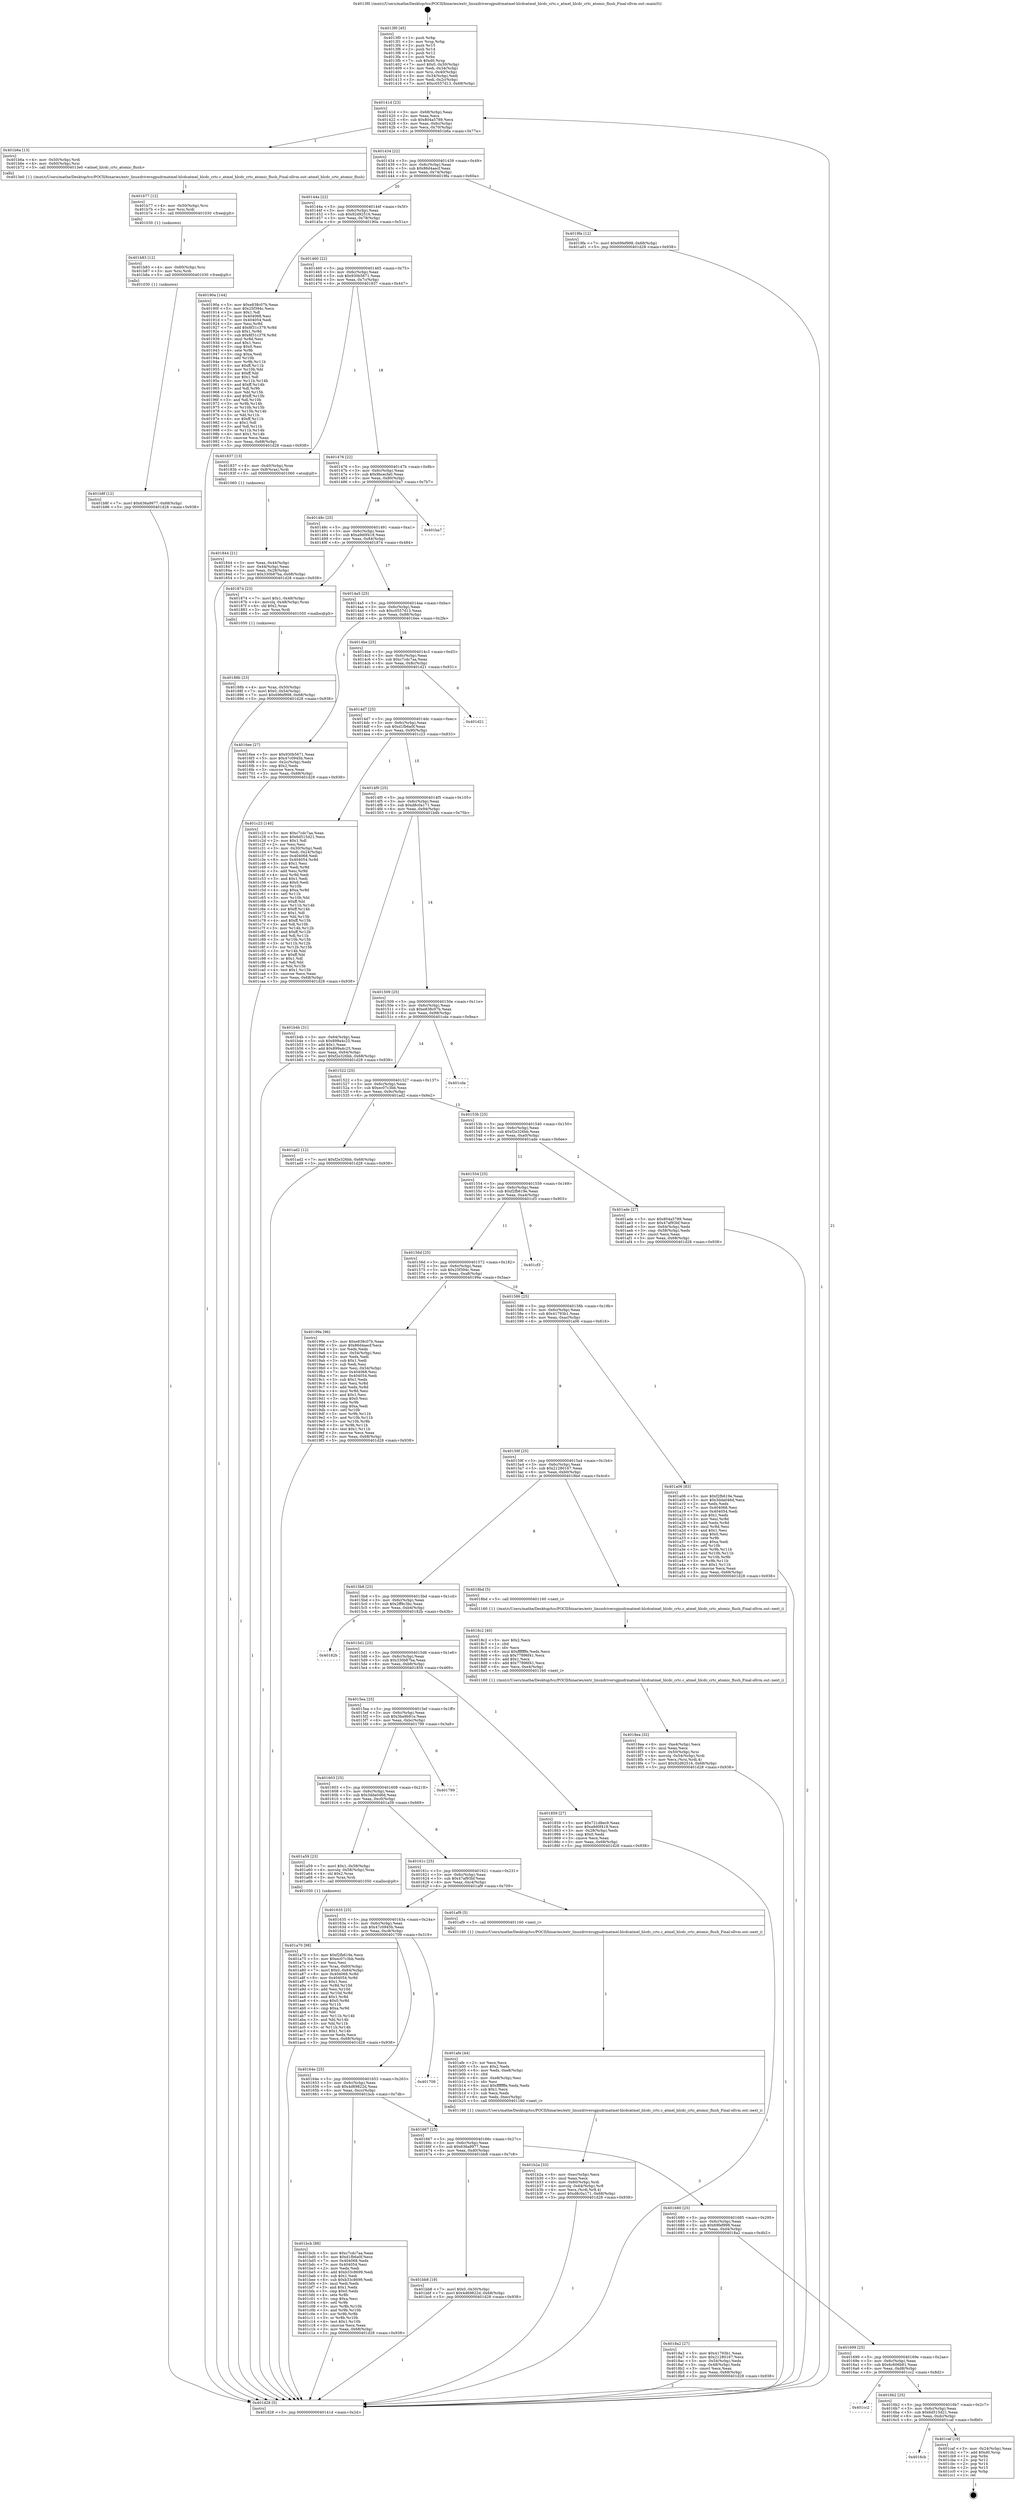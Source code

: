 digraph "0x4013f0" {
  label = "0x4013f0 (/mnt/c/Users/mathe/Desktop/tcc/POCII/binaries/extr_linuxdriversgpudrmatmel-hlcdcatmel_hlcdc_crtc.c_atmel_hlcdc_crtc_atomic_flush_Final-ollvm.out::main(0))"
  labelloc = "t"
  node[shape=record]

  Entry [label="",width=0.3,height=0.3,shape=circle,fillcolor=black,style=filled]
  "0x40141d" [label="{
     0x40141d [23]\l
     | [instrs]\l
     &nbsp;&nbsp;0x40141d \<+3\>: mov -0x68(%rbp),%eax\l
     &nbsp;&nbsp;0x401420 \<+2\>: mov %eax,%ecx\l
     &nbsp;&nbsp;0x401422 \<+6\>: sub $0x804a5789,%ecx\l
     &nbsp;&nbsp;0x401428 \<+3\>: mov %eax,-0x6c(%rbp)\l
     &nbsp;&nbsp;0x40142b \<+3\>: mov %ecx,-0x70(%rbp)\l
     &nbsp;&nbsp;0x40142e \<+6\>: je 0000000000401b6a \<main+0x77a\>\l
  }"]
  "0x401b6a" [label="{
     0x401b6a [13]\l
     | [instrs]\l
     &nbsp;&nbsp;0x401b6a \<+4\>: mov -0x50(%rbp),%rdi\l
     &nbsp;&nbsp;0x401b6e \<+4\>: mov -0x60(%rbp),%rsi\l
     &nbsp;&nbsp;0x401b72 \<+5\>: call 00000000004013e0 \<atmel_hlcdc_crtc_atomic_flush\>\l
     | [calls]\l
     &nbsp;&nbsp;0x4013e0 \{1\} (/mnt/c/Users/mathe/Desktop/tcc/POCII/binaries/extr_linuxdriversgpudrmatmel-hlcdcatmel_hlcdc_crtc.c_atmel_hlcdc_crtc_atomic_flush_Final-ollvm.out::atmel_hlcdc_crtc_atomic_flush)\l
  }"]
  "0x401434" [label="{
     0x401434 [22]\l
     | [instrs]\l
     &nbsp;&nbsp;0x401434 \<+5\>: jmp 0000000000401439 \<main+0x49\>\l
     &nbsp;&nbsp;0x401439 \<+3\>: mov -0x6c(%rbp),%eax\l
     &nbsp;&nbsp;0x40143c \<+5\>: sub $0x86d4aecf,%eax\l
     &nbsp;&nbsp;0x401441 \<+3\>: mov %eax,-0x74(%rbp)\l
     &nbsp;&nbsp;0x401444 \<+6\>: je 00000000004019fa \<main+0x60a\>\l
  }"]
  Exit [label="",width=0.3,height=0.3,shape=circle,fillcolor=black,style=filled,peripheries=2]
  "0x4019fa" [label="{
     0x4019fa [12]\l
     | [instrs]\l
     &nbsp;&nbsp;0x4019fa \<+7\>: movl $0x69fef998,-0x68(%rbp)\l
     &nbsp;&nbsp;0x401a01 \<+5\>: jmp 0000000000401d28 \<main+0x938\>\l
  }"]
  "0x40144a" [label="{
     0x40144a [22]\l
     | [instrs]\l
     &nbsp;&nbsp;0x40144a \<+5\>: jmp 000000000040144f \<main+0x5f\>\l
     &nbsp;&nbsp;0x40144f \<+3\>: mov -0x6c(%rbp),%eax\l
     &nbsp;&nbsp;0x401452 \<+5\>: sub $0x92d92516,%eax\l
     &nbsp;&nbsp;0x401457 \<+3\>: mov %eax,-0x78(%rbp)\l
     &nbsp;&nbsp;0x40145a \<+6\>: je 000000000040190a \<main+0x51a\>\l
  }"]
  "0x4016cb" [label="{
     0x4016cb\l
  }", style=dashed]
  "0x40190a" [label="{
     0x40190a [144]\l
     | [instrs]\l
     &nbsp;&nbsp;0x40190a \<+5\>: mov $0xe838c07b,%eax\l
     &nbsp;&nbsp;0x40190f \<+5\>: mov $0x25f394c,%ecx\l
     &nbsp;&nbsp;0x401914 \<+2\>: mov $0x1,%dl\l
     &nbsp;&nbsp;0x401916 \<+7\>: mov 0x404068,%esi\l
     &nbsp;&nbsp;0x40191d \<+7\>: mov 0x404054,%edi\l
     &nbsp;&nbsp;0x401924 \<+3\>: mov %esi,%r8d\l
     &nbsp;&nbsp;0x401927 \<+7\>: add $0x8f31c379,%r8d\l
     &nbsp;&nbsp;0x40192e \<+4\>: sub $0x1,%r8d\l
     &nbsp;&nbsp;0x401932 \<+7\>: sub $0x8f31c379,%r8d\l
     &nbsp;&nbsp;0x401939 \<+4\>: imul %r8d,%esi\l
     &nbsp;&nbsp;0x40193d \<+3\>: and $0x1,%esi\l
     &nbsp;&nbsp;0x401940 \<+3\>: cmp $0x0,%esi\l
     &nbsp;&nbsp;0x401943 \<+4\>: sete %r9b\l
     &nbsp;&nbsp;0x401947 \<+3\>: cmp $0xa,%edi\l
     &nbsp;&nbsp;0x40194a \<+4\>: setl %r10b\l
     &nbsp;&nbsp;0x40194e \<+3\>: mov %r9b,%r11b\l
     &nbsp;&nbsp;0x401951 \<+4\>: xor $0xff,%r11b\l
     &nbsp;&nbsp;0x401955 \<+3\>: mov %r10b,%bl\l
     &nbsp;&nbsp;0x401958 \<+3\>: xor $0xff,%bl\l
     &nbsp;&nbsp;0x40195b \<+3\>: xor $0x1,%dl\l
     &nbsp;&nbsp;0x40195e \<+3\>: mov %r11b,%r14b\l
     &nbsp;&nbsp;0x401961 \<+4\>: and $0xff,%r14b\l
     &nbsp;&nbsp;0x401965 \<+3\>: and %dl,%r9b\l
     &nbsp;&nbsp;0x401968 \<+3\>: mov %bl,%r15b\l
     &nbsp;&nbsp;0x40196b \<+4\>: and $0xff,%r15b\l
     &nbsp;&nbsp;0x40196f \<+3\>: and %dl,%r10b\l
     &nbsp;&nbsp;0x401972 \<+3\>: or %r9b,%r14b\l
     &nbsp;&nbsp;0x401975 \<+3\>: or %r10b,%r15b\l
     &nbsp;&nbsp;0x401978 \<+3\>: xor %r15b,%r14b\l
     &nbsp;&nbsp;0x40197b \<+3\>: or %bl,%r11b\l
     &nbsp;&nbsp;0x40197e \<+4\>: xor $0xff,%r11b\l
     &nbsp;&nbsp;0x401982 \<+3\>: or $0x1,%dl\l
     &nbsp;&nbsp;0x401985 \<+3\>: and %dl,%r11b\l
     &nbsp;&nbsp;0x401988 \<+3\>: or %r11b,%r14b\l
     &nbsp;&nbsp;0x40198b \<+4\>: test $0x1,%r14b\l
     &nbsp;&nbsp;0x40198f \<+3\>: cmovne %ecx,%eax\l
     &nbsp;&nbsp;0x401992 \<+3\>: mov %eax,-0x68(%rbp)\l
     &nbsp;&nbsp;0x401995 \<+5\>: jmp 0000000000401d28 \<main+0x938\>\l
  }"]
  "0x401460" [label="{
     0x401460 [22]\l
     | [instrs]\l
     &nbsp;&nbsp;0x401460 \<+5\>: jmp 0000000000401465 \<main+0x75\>\l
     &nbsp;&nbsp;0x401465 \<+3\>: mov -0x6c(%rbp),%eax\l
     &nbsp;&nbsp;0x401468 \<+5\>: sub $0x930b5671,%eax\l
     &nbsp;&nbsp;0x40146d \<+3\>: mov %eax,-0x7c(%rbp)\l
     &nbsp;&nbsp;0x401470 \<+6\>: je 0000000000401837 \<main+0x447\>\l
  }"]
  "0x401caf" [label="{
     0x401caf [19]\l
     | [instrs]\l
     &nbsp;&nbsp;0x401caf \<+3\>: mov -0x24(%rbp),%eax\l
     &nbsp;&nbsp;0x401cb2 \<+7\>: add $0xd0,%rsp\l
     &nbsp;&nbsp;0x401cb9 \<+1\>: pop %rbx\l
     &nbsp;&nbsp;0x401cba \<+2\>: pop %r12\l
     &nbsp;&nbsp;0x401cbc \<+2\>: pop %r14\l
     &nbsp;&nbsp;0x401cbe \<+2\>: pop %r15\l
     &nbsp;&nbsp;0x401cc0 \<+1\>: pop %rbp\l
     &nbsp;&nbsp;0x401cc1 \<+1\>: ret\l
  }"]
  "0x401837" [label="{
     0x401837 [13]\l
     | [instrs]\l
     &nbsp;&nbsp;0x401837 \<+4\>: mov -0x40(%rbp),%rax\l
     &nbsp;&nbsp;0x40183b \<+4\>: mov 0x8(%rax),%rdi\l
     &nbsp;&nbsp;0x40183f \<+5\>: call 0000000000401060 \<atoi@plt\>\l
     | [calls]\l
     &nbsp;&nbsp;0x401060 \{1\} (unknown)\l
  }"]
  "0x401476" [label="{
     0x401476 [22]\l
     | [instrs]\l
     &nbsp;&nbsp;0x401476 \<+5\>: jmp 000000000040147b \<main+0x8b\>\l
     &nbsp;&nbsp;0x40147b \<+3\>: mov -0x6c(%rbp),%eax\l
     &nbsp;&nbsp;0x40147e \<+5\>: sub $0x9bcecfa0,%eax\l
     &nbsp;&nbsp;0x401483 \<+3\>: mov %eax,-0x80(%rbp)\l
     &nbsp;&nbsp;0x401486 \<+6\>: je 0000000000401ba7 \<main+0x7b7\>\l
  }"]
  "0x4016b2" [label="{
     0x4016b2 [25]\l
     | [instrs]\l
     &nbsp;&nbsp;0x4016b2 \<+5\>: jmp 00000000004016b7 \<main+0x2c7\>\l
     &nbsp;&nbsp;0x4016b7 \<+3\>: mov -0x6c(%rbp),%eax\l
     &nbsp;&nbsp;0x4016ba \<+5\>: sub $0x6d515d21,%eax\l
     &nbsp;&nbsp;0x4016bf \<+6\>: mov %eax,-0xdc(%rbp)\l
     &nbsp;&nbsp;0x4016c5 \<+6\>: je 0000000000401caf \<main+0x8bf\>\l
  }"]
  "0x401ba7" [label="{
     0x401ba7\l
  }", style=dashed]
  "0x40148c" [label="{
     0x40148c [25]\l
     | [instrs]\l
     &nbsp;&nbsp;0x40148c \<+5\>: jmp 0000000000401491 \<main+0xa1\>\l
     &nbsp;&nbsp;0x401491 \<+3\>: mov -0x6c(%rbp),%eax\l
     &nbsp;&nbsp;0x401494 \<+5\>: sub $0xa9d0f418,%eax\l
     &nbsp;&nbsp;0x401499 \<+6\>: mov %eax,-0x84(%rbp)\l
     &nbsp;&nbsp;0x40149f \<+6\>: je 0000000000401874 \<main+0x484\>\l
  }"]
  "0x401cc2" [label="{
     0x401cc2\l
  }", style=dashed]
  "0x401874" [label="{
     0x401874 [23]\l
     | [instrs]\l
     &nbsp;&nbsp;0x401874 \<+7\>: movl $0x1,-0x48(%rbp)\l
     &nbsp;&nbsp;0x40187b \<+4\>: movslq -0x48(%rbp),%rax\l
     &nbsp;&nbsp;0x40187f \<+4\>: shl $0x2,%rax\l
     &nbsp;&nbsp;0x401883 \<+3\>: mov %rax,%rdi\l
     &nbsp;&nbsp;0x401886 \<+5\>: call 0000000000401050 \<malloc@plt\>\l
     | [calls]\l
     &nbsp;&nbsp;0x401050 \{1\} (unknown)\l
  }"]
  "0x4014a5" [label="{
     0x4014a5 [25]\l
     | [instrs]\l
     &nbsp;&nbsp;0x4014a5 \<+5\>: jmp 00000000004014aa \<main+0xba\>\l
     &nbsp;&nbsp;0x4014aa \<+3\>: mov -0x6c(%rbp),%eax\l
     &nbsp;&nbsp;0x4014ad \<+5\>: sub $0xc0557d13,%eax\l
     &nbsp;&nbsp;0x4014b2 \<+6\>: mov %eax,-0x88(%rbp)\l
     &nbsp;&nbsp;0x4014b8 \<+6\>: je 00000000004016ee \<main+0x2fe\>\l
  }"]
  "0x401b8f" [label="{
     0x401b8f [12]\l
     | [instrs]\l
     &nbsp;&nbsp;0x401b8f \<+7\>: movl $0x636a9977,-0x68(%rbp)\l
     &nbsp;&nbsp;0x401b96 \<+5\>: jmp 0000000000401d28 \<main+0x938\>\l
  }"]
  "0x4016ee" [label="{
     0x4016ee [27]\l
     | [instrs]\l
     &nbsp;&nbsp;0x4016ee \<+5\>: mov $0x930b5671,%eax\l
     &nbsp;&nbsp;0x4016f3 \<+5\>: mov $0x47c0945b,%ecx\l
     &nbsp;&nbsp;0x4016f8 \<+3\>: mov -0x2c(%rbp),%edx\l
     &nbsp;&nbsp;0x4016fb \<+3\>: cmp $0x2,%edx\l
     &nbsp;&nbsp;0x4016fe \<+3\>: cmovne %ecx,%eax\l
     &nbsp;&nbsp;0x401701 \<+3\>: mov %eax,-0x68(%rbp)\l
     &nbsp;&nbsp;0x401704 \<+5\>: jmp 0000000000401d28 \<main+0x938\>\l
  }"]
  "0x4014be" [label="{
     0x4014be [25]\l
     | [instrs]\l
     &nbsp;&nbsp;0x4014be \<+5\>: jmp 00000000004014c3 \<main+0xd3\>\l
     &nbsp;&nbsp;0x4014c3 \<+3\>: mov -0x6c(%rbp),%eax\l
     &nbsp;&nbsp;0x4014c6 \<+5\>: sub $0xc7cdc7aa,%eax\l
     &nbsp;&nbsp;0x4014cb \<+6\>: mov %eax,-0x8c(%rbp)\l
     &nbsp;&nbsp;0x4014d1 \<+6\>: je 0000000000401d21 \<main+0x931\>\l
  }"]
  "0x401d28" [label="{
     0x401d28 [5]\l
     | [instrs]\l
     &nbsp;&nbsp;0x401d28 \<+5\>: jmp 000000000040141d \<main+0x2d\>\l
  }"]
  "0x4013f0" [label="{
     0x4013f0 [45]\l
     | [instrs]\l
     &nbsp;&nbsp;0x4013f0 \<+1\>: push %rbp\l
     &nbsp;&nbsp;0x4013f1 \<+3\>: mov %rsp,%rbp\l
     &nbsp;&nbsp;0x4013f4 \<+2\>: push %r15\l
     &nbsp;&nbsp;0x4013f6 \<+2\>: push %r14\l
     &nbsp;&nbsp;0x4013f8 \<+2\>: push %r12\l
     &nbsp;&nbsp;0x4013fa \<+1\>: push %rbx\l
     &nbsp;&nbsp;0x4013fb \<+7\>: sub $0xd0,%rsp\l
     &nbsp;&nbsp;0x401402 \<+7\>: movl $0x0,-0x30(%rbp)\l
     &nbsp;&nbsp;0x401409 \<+3\>: mov %edi,-0x34(%rbp)\l
     &nbsp;&nbsp;0x40140c \<+4\>: mov %rsi,-0x40(%rbp)\l
     &nbsp;&nbsp;0x401410 \<+3\>: mov -0x34(%rbp),%edi\l
     &nbsp;&nbsp;0x401413 \<+3\>: mov %edi,-0x2c(%rbp)\l
     &nbsp;&nbsp;0x401416 \<+7\>: movl $0xc0557d13,-0x68(%rbp)\l
  }"]
  "0x401844" [label="{
     0x401844 [21]\l
     | [instrs]\l
     &nbsp;&nbsp;0x401844 \<+3\>: mov %eax,-0x44(%rbp)\l
     &nbsp;&nbsp;0x401847 \<+3\>: mov -0x44(%rbp),%eax\l
     &nbsp;&nbsp;0x40184a \<+3\>: mov %eax,-0x28(%rbp)\l
     &nbsp;&nbsp;0x40184d \<+7\>: movl $0x330b87ba,-0x68(%rbp)\l
     &nbsp;&nbsp;0x401854 \<+5\>: jmp 0000000000401d28 \<main+0x938\>\l
  }"]
  "0x401b83" [label="{
     0x401b83 [12]\l
     | [instrs]\l
     &nbsp;&nbsp;0x401b83 \<+4\>: mov -0x60(%rbp),%rsi\l
     &nbsp;&nbsp;0x401b87 \<+3\>: mov %rsi,%rdi\l
     &nbsp;&nbsp;0x401b8a \<+5\>: call 0000000000401030 \<free@plt\>\l
     | [calls]\l
     &nbsp;&nbsp;0x401030 \{1\} (unknown)\l
  }"]
  "0x401d21" [label="{
     0x401d21\l
  }", style=dashed]
  "0x4014d7" [label="{
     0x4014d7 [25]\l
     | [instrs]\l
     &nbsp;&nbsp;0x4014d7 \<+5\>: jmp 00000000004014dc \<main+0xec\>\l
     &nbsp;&nbsp;0x4014dc \<+3\>: mov -0x6c(%rbp),%eax\l
     &nbsp;&nbsp;0x4014df \<+5\>: sub $0xd1fb6a0f,%eax\l
     &nbsp;&nbsp;0x4014e4 \<+6\>: mov %eax,-0x90(%rbp)\l
     &nbsp;&nbsp;0x4014ea \<+6\>: je 0000000000401c23 \<main+0x833\>\l
  }"]
  "0x401b77" [label="{
     0x401b77 [12]\l
     | [instrs]\l
     &nbsp;&nbsp;0x401b77 \<+4\>: mov -0x50(%rbp),%rsi\l
     &nbsp;&nbsp;0x401b7b \<+3\>: mov %rsi,%rdi\l
     &nbsp;&nbsp;0x401b7e \<+5\>: call 0000000000401030 \<free@plt\>\l
     | [calls]\l
     &nbsp;&nbsp;0x401030 \{1\} (unknown)\l
  }"]
  "0x401c23" [label="{
     0x401c23 [140]\l
     | [instrs]\l
     &nbsp;&nbsp;0x401c23 \<+5\>: mov $0xc7cdc7aa,%eax\l
     &nbsp;&nbsp;0x401c28 \<+5\>: mov $0x6d515d21,%ecx\l
     &nbsp;&nbsp;0x401c2d \<+2\>: mov $0x1,%dl\l
     &nbsp;&nbsp;0x401c2f \<+2\>: xor %esi,%esi\l
     &nbsp;&nbsp;0x401c31 \<+3\>: mov -0x30(%rbp),%edi\l
     &nbsp;&nbsp;0x401c34 \<+3\>: mov %edi,-0x24(%rbp)\l
     &nbsp;&nbsp;0x401c37 \<+7\>: mov 0x404068,%edi\l
     &nbsp;&nbsp;0x401c3e \<+8\>: mov 0x404054,%r8d\l
     &nbsp;&nbsp;0x401c46 \<+3\>: sub $0x1,%esi\l
     &nbsp;&nbsp;0x401c49 \<+3\>: mov %edi,%r9d\l
     &nbsp;&nbsp;0x401c4c \<+3\>: add %esi,%r9d\l
     &nbsp;&nbsp;0x401c4f \<+4\>: imul %r9d,%edi\l
     &nbsp;&nbsp;0x401c53 \<+3\>: and $0x1,%edi\l
     &nbsp;&nbsp;0x401c56 \<+3\>: cmp $0x0,%edi\l
     &nbsp;&nbsp;0x401c59 \<+4\>: sete %r10b\l
     &nbsp;&nbsp;0x401c5d \<+4\>: cmp $0xa,%r8d\l
     &nbsp;&nbsp;0x401c61 \<+4\>: setl %r11b\l
     &nbsp;&nbsp;0x401c65 \<+3\>: mov %r10b,%bl\l
     &nbsp;&nbsp;0x401c68 \<+3\>: xor $0xff,%bl\l
     &nbsp;&nbsp;0x401c6b \<+3\>: mov %r11b,%r14b\l
     &nbsp;&nbsp;0x401c6e \<+4\>: xor $0xff,%r14b\l
     &nbsp;&nbsp;0x401c72 \<+3\>: xor $0x1,%dl\l
     &nbsp;&nbsp;0x401c75 \<+3\>: mov %bl,%r15b\l
     &nbsp;&nbsp;0x401c78 \<+4\>: and $0xff,%r15b\l
     &nbsp;&nbsp;0x401c7c \<+3\>: and %dl,%r10b\l
     &nbsp;&nbsp;0x401c7f \<+3\>: mov %r14b,%r12b\l
     &nbsp;&nbsp;0x401c82 \<+4\>: and $0xff,%r12b\l
     &nbsp;&nbsp;0x401c86 \<+3\>: and %dl,%r11b\l
     &nbsp;&nbsp;0x401c89 \<+3\>: or %r10b,%r15b\l
     &nbsp;&nbsp;0x401c8c \<+3\>: or %r11b,%r12b\l
     &nbsp;&nbsp;0x401c8f \<+3\>: xor %r12b,%r15b\l
     &nbsp;&nbsp;0x401c92 \<+3\>: or %r14b,%bl\l
     &nbsp;&nbsp;0x401c95 \<+3\>: xor $0xff,%bl\l
     &nbsp;&nbsp;0x401c98 \<+3\>: or $0x1,%dl\l
     &nbsp;&nbsp;0x401c9b \<+2\>: and %dl,%bl\l
     &nbsp;&nbsp;0x401c9d \<+3\>: or %bl,%r15b\l
     &nbsp;&nbsp;0x401ca0 \<+4\>: test $0x1,%r15b\l
     &nbsp;&nbsp;0x401ca4 \<+3\>: cmovne %ecx,%eax\l
     &nbsp;&nbsp;0x401ca7 \<+3\>: mov %eax,-0x68(%rbp)\l
     &nbsp;&nbsp;0x401caa \<+5\>: jmp 0000000000401d28 \<main+0x938\>\l
  }"]
  "0x4014f0" [label="{
     0x4014f0 [25]\l
     | [instrs]\l
     &nbsp;&nbsp;0x4014f0 \<+5\>: jmp 00000000004014f5 \<main+0x105\>\l
     &nbsp;&nbsp;0x4014f5 \<+3\>: mov -0x6c(%rbp),%eax\l
     &nbsp;&nbsp;0x4014f8 \<+5\>: sub $0xd8c0a171,%eax\l
     &nbsp;&nbsp;0x4014fd \<+6\>: mov %eax,-0x94(%rbp)\l
     &nbsp;&nbsp;0x401503 \<+6\>: je 0000000000401b4b \<main+0x75b\>\l
  }"]
  "0x401b2a" [label="{
     0x401b2a [33]\l
     | [instrs]\l
     &nbsp;&nbsp;0x401b2a \<+6\>: mov -0xec(%rbp),%ecx\l
     &nbsp;&nbsp;0x401b30 \<+3\>: imul %eax,%ecx\l
     &nbsp;&nbsp;0x401b33 \<+4\>: mov -0x60(%rbp),%rdi\l
     &nbsp;&nbsp;0x401b37 \<+4\>: movslq -0x64(%rbp),%r8\l
     &nbsp;&nbsp;0x401b3b \<+4\>: mov %ecx,(%rdi,%r8,4)\l
     &nbsp;&nbsp;0x401b3f \<+7\>: movl $0xd8c0a171,-0x68(%rbp)\l
     &nbsp;&nbsp;0x401b46 \<+5\>: jmp 0000000000401d28 \<main+0x938\>\l
  }"]
  "0x401b4b" [label="{
     0x401b4b [31]\l
     | [instrs]\l
     &nbsp;&nbsp;0x401b4b \<+3\>: mov -0x64(%rbp),%eax\l
     &nbsp;&nbsp;0x401b4e \<+5\>: sub $0x899a4c25,%eax\l
     &nbsp;&nbsp;0x401b53 \<+3\>: add $0x1,%eax\l
     &nbsp;&nbsp;0x401b56 \<+5\>: add $0x899a4c25,%eax\l
     &nbsp;&nbsp;0x401b5b \<+3\>: mov %eax,-0x64(%rbp)\l
     &nbsp;&nbsp;0x401b5e \<+7\>: movl $0xf2e326bb,-0x68(%rbp)\l
     &nbsp;&nbsp;0x401b65 \<+5\>: jmp 0000000000401d28 \<main+0x938\>\l
  }"]
  "0x401509" [label="{
     0x401509 [25]\l
     | [instrs]\l
     &nbsp;&nbsp;0x401509 \<+5\>: jmp 000000000040150e \<main+0x11e\>\l
     &nbsp;&nbsp;0x40150e \<+3\>: mov -0x6c(%rbp),%eax\l
     &nbsp;&nbsp;0x401511 \<+5\>: sub $0xe838c07b,%eax\l
     &nbsp;&nbsp;0x401516 \<+6\>: mov %eax,-0x98(%rbp)\l
     &nbsp;&nbsp;0x40151c \<+6\>: je 0000000000401cda \<main+0x8ea\>\l
  }"]
  "0x401afe" [label="{
     0x401afe [44]\l
     | [instrs]\l
     &nbsp;&nbsp;0x401afe \<+2\>: xor %ecx,%ecx\l
     &nbsp;&nbsp;0x401b00 \<+5\>: mov $0x2,%edx\l
     &nbsp;&nbsp;0x401b05 \<+6\>: mov %edx,-0xe8(%rbp)\l
     &nbsp;&nbsp;0x401b0b \<+1\>: cltd\l
     &nbsp;&nbsp;0x401b0c \<+6\>: mov -0xe8(%rbp),%esi\l
     &nbsp;&nbsp;0x401b12 \<+2\>: idiv %esi\l
     &nbsp;&nbsp;0x401b14 \<+6\>: imul $0xfffffffe,%edx,%edx\l
     &nbsp;&nbsp;0x401b1a \<+3\>: sub $0x1,%ecx\l
     &nbsp;&nbsp;0x401b1d \<+2\>: sub %ecx,%edx\l
     &nbsp;&nbsp;0x401b1f \<+6\>: mov %edx,-0xec(%rbp)\l
     &nbsp;&nbsp;0x401b25 \<+5\>: call 0000000000401160 \<next_i\>\l
     | [calls]\l
     &nbsp;&nbsp;0x401160 \{1\} (/mnt/c/Users/mathe/Desktop/tcc/POCII/binaries/extr_linuxdriversgpudrmatmel-hlcdcatmel_hlcdc_crtc.c_atmel_hlcdc_crtc_atomic_flush_Final-ollvm.out::next_i)\l
  }"]
  "0x401cda" [label="{
     0x401cda\l
  }", style=dashed]
  "0x401522" [label="{
     0x401522 [25]\l
     | [instrs]\l
     &nbsp;&nbsp;0x401522 \<+5\>: jmp 0000000000401527 \<main+0x137\>\l
     &nbsp;&nbsp;0x401527 \<+3\>: mov -0x6c(%rbp),%eax\l
     &nbsp;&nbsp;0x40152a \<+5\>: sub $0xec07c3bb,%eax\l
     &nbsp;&nbsp;0x40152f \<+6\>: mov %eax,-0x9c(%rbp)\l
     &nbsp;&nbsp;0x401535 \<+6\>: je 0000000000401ad2 \<main+0x6e2\>\l
  }"]
  "0x401a70" [label="{
     0x401a70 [98]\l
     | [instrs]\l
     &nbsp;&nbsp;0x401a70 \<+5\>: mov $0xf2fb619e,%ecx\l
     &nbsp;&nbsp;0x401a75 \<+5\>: mov $0xec07c3bb,%edx\l
     &nbsp;&nbsp;0x401a7a \<+2\>: xor %esi,%esi\l
     &nbsp;&nbsp;0x401a7c \<+4\>: mov %rax,-0x60(%rbp)\l
     &nbsp;&nbsp;0x401a80 \<+7\>: movl $0x0,-0x64(%rbp)\l
     &nbsp;&nbsp;0x401a87 \<+8\>: mov 0x404068,%r8d\l
     &nbsp;&nbsp;0x401a8f \<+8\>: mov 0x404054,%r9d\l
     &nbsp;&nbsp;0x401a97 \<+3\>: sub $0x1,%esi\l
     &nbsp;&nbsp;0x401a9a \<+3\>: mov %r8d,%r10d\l
     &nbsp;&nbsp;0x401a9d \<+3\>: add %esi,%r10d\l
     &nbsp;&nbsp;0x401aa0 \<+4\>: imul %r10d,%r8d\l
     &nbsp;&nbsp;0x401aa4 \<+4\>: and $0x1,%r8d\l
     &nbsp;&nbsp;0x401aa8 \<+4\>: cmp $0x0,%r8d\l
     &nbsp;&nbsp;0x401aac \<+4\>: sete %r11b\l
     &nbsp;&nbsp;0x401ab0 \<+4\>: cmp $0xa,%r9d\l
     &nbsp;&nbsp;0x401ab4 \<+3\>: setl %bl\l
     &nbsp;&nbsp;0x401ab7 \<+3\>: mov %r11b,%r14b\l
     &nbsp;&nbsp;0x401aba \<+3\>: and %bl,%r14b\l
     &nbsp;&nbsp;0x401abd \<+3\>: xor %bl,%r11b\l
     &nbsp;&nbsp;0x401ac0 \<+3\>: or %r11b,%r14b\l
     &nbsp;&nbsp;0x401ac3 \<+4\>: test $0x1,%r14b\l
     &nbsp;&nbsp;0x401ac7 \<+3\>: cmovne %edx,%ecx\l
     &nbsp;&nbsp;0x401aca \<+3\>: mov %ecx,-0x68(%rbp)\l
     &nbsp;&nbsp;0x401acd \<+5\>: jmp 0000000000401d28 \<main+0x938\>\l
  }"]
  "0x401ad2" [label="{
     0x401ad2 [12]\l
     | [instrs]\l
     &nbsp;&nbsp;0x401ad2 \<+7\>: movl $0xf2e326bb,-0x68(%rbp)\l
     &nbsp;&nbsp;0x401ad9 \<+5\>: jmp 0000000000401d28 \<main+0x938\>\l
  }"]
  "0x40153b" [label="{
     0x40153b [25]\l
     | [instrs]\l
     &nbsp;&nbsp;0x40153b \<+5\>: jmp 0000000000401540 \<main+0x150\>\l
     &nbsp;&nbsp;0x401540 \<+3\>: mov -0x6c(%rbp),%eax\l
     &nbsp;&nbsp;0x401543 \<+5\>: sub $0xf2e326bb,%eax\l
     &nbsp;&nbsp;0x401548 \<+6\>: mov %eax,-0xa0(%rbp)\l
     &nbsp;&nbsp;0x40154e \<+6\>: je 0000000000401ade \<main+0x6ee\>\l
  }"]
  "0x4018ea" [label="{
     0x4018ea [32]\l
     | [instrs]\l
     &nbsp;&nbsp;0x4018ea \<+6\>: mov -0xe4(%rbp),%ecx\l
     &nbsp;&nbsp;0x4018f0 \<+3\>: imul %eax,%ecx\l
     &nbsp;&nbsp;0x4018f3 \<+4\>: mov -0x50(%rbp),%rsi\l
     &nbsp;&nbsp;0x4018f7 \<+4\>: movslq -0x54(%rbp),%rdi\l
     &nbsp;&nbsp;0x4018fb \<+3\>: mov %ecx,(%rsi,%rdi,4)\l
     &nbsp;&nbsp;0x4018fe \<+7\>: movl $0x92d92516,-0x68(%rbp)\l
     &nbsp;&nbsp;0x401905 \<+5\>: jmp 0000000000401d28 \<main+0x938\>\l
  }"]
  "0x401ade" [label="{
     0x401ade [27]\l
     | [instrs]\l
     &nbsp;&nbsp;0x401ade \<+5\>: mov $0x804a5789,%eax\l
     &nbsp;&nbsp;0x401ae3 \<+5\>: mov $0x47af93bf,%ecx\l
     &nbsp;&nbsp;0x401ae8 \<+3\>: mov -0x64(%rbp),%edx\l
     &nbsp;&nbsp;0x401aeb \<+3\>: cmp -0x58(%rbp),%edx\l
     &nbsp;&nbsp;0x401aee \<+3\>: cmovl %ecx,%eax\l
     &nbsp;&nbsp;0x401af1 \<+3\>: mov %eax,-0x68(%rbp)\l
     &nbsp;&nbsp;0x401af4 \<+5\>: jmp 0000000000401d28 \<main+0x938\>\l
  }"]
  "0x401554" [label="{
     0x401554 [25]\l
     | [instrs]\l
     &nbsp;&nbsp;0x401554 \<+5\>: jmp 0000000000401559 \<main+0x169\>\l
     &nbsp;&nbsp;0x401559 \<+3\>: mov -0x6c(%rbp),%eax\l
     &nbsp;&nbsp;0x40155c \<+5\>: sub $0xf2fb619e,%eax\l
     &nbsp;&nbsp;0x401561 \<+6\>: mov %eax,-0xa4(%rbp)\l
     &nbsp;&nbsp;0x401567 \<+6\>: je 0000000000401cf3 \<main+0x903\>\l
  }"]
  "0x4018c2" [label="{
     0x4018c2 [40]\l
     | [instrs]\l
     &nbsp;&nbsp;0x4018c2 \<+5\>: mov $0x2,%ecx\l
     &nbsp;&nbsp;0x4018c7 \<+1\>: cltd\l
     &nbsp;&nbsp;0x4018c8 \<+2\>: idiv %ecx\l
     &nbsp;&nbsp;0x4018ca \<+6\>: imul $0xfffffffe,%edx,%ecx\l
     &nbsp;&nbsp;0x4018d0 \<+6\>: sub $0x77896f41,%ecx\l
     &nbsp;&nbsp;0x4018d6 \<+3\>: add $0x1,%ecx\l
     &nbsp;&nbsp;0x4018d9 \<+6\>: add $0x77896f41,%ecx\l
     &nbsp;&nbsp;0x4018df \<+6\>: mov %ecx,-0xe4(%rbp)\l
     &nbsp;&nbsp;0x4018e5 \<+5\>: call 0000000000401160 \<next_i\>\l
     | [calls]\l
     &nbsp;&nbsp;0x401160 \{1\} (/mnt/c/Users/mathe/Desktop/tcc/POCII/binaries/extr_linuxdriversgpudrmatmel-hlcdcatmel_hlcdc_crtc.c_atmel_hlcdc_crtc_atomic_flush_Final-ollvm.out::next_i)\l
  }"]
  "0x401cf3" [label="{
     0x401cf3\l
  }", style=dashed]
  "0x40156d" [label="{
     0x40156d [25]\l
     | [instrs]\l
     &nbsp;&nbsp;0x40156d \<+5\>: jmp 0000000000401572 \<main+0x182\>\l
     &nbsp;&nbsp;0x401572 \<+3\>: mov -0x6c(%rbp),%eax\l
     &nbsp;&nbsp;0x401575 \<+5\>: sub $0x25f394c,%eax\l
     &nbsp;&nbsp;0x40157a \<+6\>: mov %eax,-0xa8(%rbp)\l
     &nbsp;&nbsp;0x401580 \<+6\>: je 000000000040199a \<main+0x5aa\>\l
  }"]
  "0x401699" [label="{
     0x401699 [25]\l
     | [instrs]\l
     &nbsp;&nbsp;0x401699 \<+5\>: jmp 000000000040169e \<main+0x2ae\>\l
     &nbsp;&nbsp;0x40169e \<+3\>: mov -0x6c(%rbp),%eax\l
     &nbsp;&nbsp;0x4016a1 \<+5\>: sub $0x6c606b81,%eax\l
     &nbsp;&nbsp;0x4016a6 \<+6\>: mov %eax,-0xd8(%rbp)\l
     &nbsp;&nbsp;0x4016ac \<+6\>: je 0000000000401cc2 \<main+0x8d2\>\l
  }"]
  "0x40199a" [label="{
     0x40199a [96]\l
     | [instrs]\l
     &nbsp;&nbsp;0x40199a \<+5\>: mov $0xe838c07b,%eax\l
     &nbsp;&nbsp;0x40199f \<+5\>: mov $0x86d4aecf,%ecx\l
     &nbsp;&nbsp;0x4019a4 \<+2\>: xor %edx,%edx\l
     &nbsp;&nbsp;0x4019a6 \<+3\>: mov -0x54(%rbp),%esi\l
     &nbsp;&nbsp;0x4019a9 \<+2\>: mov %edx,%edi\l
     &nbsp;&nbsp;0x4019ab \<+3\>: sub $0x1,%edi\l
     &nbsp;&nbsp;0x4019ae \<+2\>: sub %edi,%esi\l
     &nbsp;&nbsp;0x4019b0 \<+3\>: mov %esi,-0x54(%rbp)\l
     &nbsp;&nbsp;0x4019b3 \<+7\>: mov 0x404068,%esi\l
     &nbsp;&nbsp;0x4019ba \<+7\>: mov 0x404054,%edi\l
     &nbsp;&nbsp;0x4019c1 \<+3\>: sub $0x1,%edx\l
     &nbsp;&nbsp;0x4019c4 \<+3\>: mov %esi,%r8d\l
     &nbsp;&nbsp;0x4019c7 \<+3\>: add %edx,%r8d\l
     &nbsp;&nbsp;0x4019ca \<+4\>: imul %r8d,%esi\l
     &nbsp;&nbsp;0x4019ce \<+3\>: and $0x1,%esi\l
     &nbsp;&nbsp;0x4019d1 \<+3\>: cmp $0x0,%esi\l
     &nbsp;&nbsp;0x4019d4 \<+4\>: sete %r9b\l
     &nbsp;&nbsp;0x4019d8 \<+3\>: cmp $0xa,%edi\l
     &nbsp;&nbsp;0x4019db \<+4\>: setl %r10b\l
     &nbsp;&nbsp;0x4019df \<+3\>: mov %r9b,%r11b\l
     &nbsp;&nbsp;0x4019e2 \<+3\>: and %r10b,%r11b\l
     &nbsp;&nbsp;0x4019e5 \<+3\>: xor %r10b,%r9b\l
     &nbsp;&nbsp;0x4019e8 \<+3\>: or %r9b,%r11b\l
     &nbsp;&nbsp;0x4019eb \<+4\>: test $0x1,%r11b\l
     &nbsp;&nbsp;0x4019ef \<+3\>: cmovne %ecx,%eax\l
     &nbsp;&nbsp;0x4019f2 \<+3\>: mov %eax,-0x68(%rbp)\l
     &nbsp;&nbsp;0x4019f5 \<+5\>: jmp 0000000000401d28 \<main+0x938\>\l
  }"]
  "0x401586" [label="{
     0x401586 [25]\l
     | [instrs]\l
     &nbsp;&nbsp;0x401586 \<+5\>: jmp 000000000040158b \<main+0x19b\>\l
     &nbsp;&nbsp;0x40158b \<+3\>: mov -0x6c(%rbp),%eax\l
     &nbsp;&nbsp;0x40158e \<+5\>: sub $0x41793b1,%eax\l
     &nbsp;&nbsp;0x401593 \<+6\>: mov %eax,-0xac(%rbp)\l
     &nbsp;&nbsp;0x401599 \<+6\>: je 0000000000401a06 \<main+0x616\>\l
  }"]
  "0x4018a2" [label="{
     0x4018a2 [27]\l
     | [instrs]\l
     &nbsp;&nbsp;0x4018a2 \<+5\>: mov $0x41793b1,%eax\l
     &nbsp;&nbsp;0x4018a7 \<+5\>: mov $0x21280167,%ecx\l
     &nbsp;&nbsp;0x4018ac \<+3\>: mov -0x54(%rbp),%edx\l
     &nbsp;&nbsp;0x4018af \<+3\>: cmp -0x48(%rbp),%edx\l
     &nbsp;&nbsp;0x4018b2 \<+3\>: cmovl %ecx,%eax\l
     &nbsp;&nbsp;0x4018b5 \<+3\>: mov %eax,-0x68(%rbp)\l
     &nbsp;&nbsp;0x4018b8 \<+5\>: jmp 0000000000401d28 \<main+0x938\>\l
  }"]
  "0x401a06" [label="{
     0x401a06 [83]\l
     | [instrs]\l
     &nbsp;&nbsp;0x401a06 \<+5\>: mov $0xf2fb619e,%eax\l
     &nbsp;&nbsp;0x401a0b \<+5\>: mov $0x3dda046d,%ecx\l
     &nbsp;&nbsp;0x401a10 \<+2\>: xor %edx,%edx\l
     &nbsp;&nbsp;0x401a12 \<+7\>: mov 0x404068,%esi\l
     &nbsp;&nbsp;0x401a19 \<+7\>: mov 0x404054,%edi\l
     &nbsp;&nbsp;0x401a20 \<+3\>: sub $0x1,%edx\l
     &nbsp;&nbsp;0x401a23 \<+3\>: mov %esi,%r8d\l
     &nbsp;&nbsp;0x401a26 \<+3\>: add %edx,%r8d\l
     &nbsp;&nbsp;0x401a29 \<+4\>: imul %r8d,%esi\l
     &nbsp;&nbsp;0x401a2d \<+3\>: and $0x1,%esi\l
     &nbsp;&nbsp;0x401a30 \<+3\>: cmp $0x0,%esi\l
     &nbsp;&nbsp;0x401a33 \<+4\>: sete %r9b\l
     &nbsp;&nbsp;0x401a37 \<+3\>: cmp $0xa,%edi\l
     &nbsp;&nbsp;0x401a3a \<+4\>: setl %r10b\l
     &nbsp;&nbsp;0x401a3e \<+3\>: mov %r9b,%r11b\l
     &nbsp;&nbsp;0x401a41 \<+3\>: and %r10b,%r11b\l
     &nbsp;&nbsp;0x401a44 \<+3\>: xor %r10b,%r9b\l
     &nbsp;&nbsp;0x401a47 \<+3\>: or %r9b,%r11b\l
     &nbsp;&nbsp;0x401a4a \<+4\>: test $0x1,%r11b\l
     &nbsp;&nbsp;0x401a4e \<+3\>: cmovne %ecx,%eax\l
     &nbsp;&nbsp;0x401a51 \<+3\>: mov %eax,-0x68(%rbp)\l
     &nbsp;&nbsp;0x401a54 \<+5\>: jmp 0000000000401d28 \<main+0x938\>\l
  }"]
  "0x40159f" [label="{
     0x40159f [25]\l
     | [instrs]\l
     &nbsp;&nbsp;0x40159f \<+5\>: jmp 00000000004015a4 \<main+0x1b4\>\l
     &nbsp;&nbsp;0x4015a4 \<+3\>: mov -0x6c(%rbp),%eax\l
     &nbsp;&nbsp;0x4015a7 \<+5\>: sub $0x21280167,%eax\l
     &nbsp;&nbsp;0x4015ac \<+6\>: mov %eax,-0xb0(%rbp)\l
     &nbsp;&nbsp;0x4015b2 \<+6\>: je 00000000004018bd \<main+0x4cd\>\l
  }"]
  "0x401680" [label="{
     0x401680 [25]\l
     | [instrs]\l
     &nbsp;&nbsp;0x401680 \<+5\>: jmp 0000000000401685 \<main+0x295\>\l
     &nbsp;&nbsp;0x401685 \<+3\>: mov -0x6c(%rbp),%eax\l
     &nbsp;&nbsp;0x401688 \<+5\>: sub $0x69fef998,%eax\l
     &nbsp;&nbsp;0x40168d \<+6\>: mov %eax,-0xd4(%rbp)\l
     &nbsp;&nbsp;0x401693 \<+6\>: je 00000000004018a2 \<main+0x4b2\>\l
  }"]
  "0x4018bd" [label="{
     0x4018bd [5]\l
     | [instrs]\l
     &nbsp;&nbsp;0x4018bd \<+5\>: call 0000000000401160 \<next_i\>\l
     | [calls]\l
     &nbsp;&nbsp;0x401160 \{1\} (/mnt/c/Users/mathe/Desktop/tcc/POCII/binaries/extr_linuxdriversgpudrmatmel-hlcdcatmel_hlcdc_crtc.c_atmel_hlcdc_crtc_atomic_flush_Final-ollvm.out::next_i)\l
  }"]
  "0x4015b8" [label="{
     0x4015b8 [25]\l
     | [instrs]\l
     &nbsp;&nbsp;0x4015b8 \<+5\>: jmp 00000000004015bd \<main+0x1cd\>\l
     &nbsp;&nbsp;0x4015bd \<+3\>: mov -0x6c(%rbp),%eax\l
     &nbsp;&nbsp;0x4015c0 \<+5\>: sub $0x2ff9c3bc,%eax\l
     &nbsp;&nbsp;0x4015c5 \<+6\>: mov %eax,-0xb4(%rbp)\l
     &nbsp;&nbsp;0x4015cb \<+6\>: je 000000000040182b \<main+0x43b\>\l
  }"]
  "0x401bb8" [label="{
     0x401bb8 [19]\l
     | [instrs]\l
     &nbsp;&nbsp;0x401bb8 \<+7\>: movl $0x0,-0x30(%rbp)\l
     &nbsp;&nbsp;0x401bbf \<+7\>: movl $0x4d69822d,-0x68(%rbp)\l
     &nbsp;&nbsp;0x401bc6 \<+5\>: jmp 0000000000401d28 \<main+0x938\>\l
  }"]
  "0x40182b" [label="{
     0x40182b\l
  }", style=dashed]
  "0x4015d1" [label="{
     0x4015d1 [25]\l
     | [instrs]\l
     &nbsp;&nbsp;0x4015d1 \<+5\>: jmp 00000000004015d6 \<main+0x1e6\>\l
     &nbsp;&nbsp;0x4015d6 \<+3\>: mov -0x6c(%rbp),%eax\l
     &nbsp;&nbsp;0x4015d9 \<+5\>: sub $0x330b87ba,%eax\l
     &nbsp;&nbsp;0x4015de \<+6\>: mov %eax,-0xb8(%rbp)\l
     &nbsp;&nbsp;0x4015e4 \<+6\>: je 0000000000401859 \<main+0x469\>\l
  }"]
  "0x401667" [label="{
     0x401667 [25]\l
     | [instrs]\l
     &nbsp;&nbsp;0x401667 \<+5\>: jmp 000000000040166c \<main+0x27c\>\l
     &nbsp;&nbsp;0x40166c \<+3\>: mov -0x6c(%rbp),%eax\l
     &nbsp;&nbsp;0x40166f \<+5\>: sub $0x636a9977,%eax\l
     &nbsp;&nbsp;0x401674 \<+6\>: mov %eax,-0xd0(%rbp)\l
     &nbsp;&nbsp;0x40167a \<+6\>: je 0000000000401bb8 \<main+0x7c8\>\l
  }"]
  "0x401859" [label="{
     0x401859 [27]\l
     | [instrs]\l
     &nbsp;&nbsp;0x401859 \<+5\>: mov $0x721d8ec9,%eax\l
     &nbsp;&nbsp;0x40185e \<+5\>: mov $0xa9d0f418,%ecx\l
     &nbsp;&nbsp;0x401863 \<+3\>: mov -0x28(%rbp),%edx\l
     &nbsp;&nbsp;0x401866 \<+3\>: cmp $0x0,%edx\l
     &nbsp;&nbsp;0x401869 \<+3\>: cmove %ecx,%eax\l
     &nbsp;&nbsp;0x40186c \<+3\>: mov %eax,-0x68(%rbp)\l
     &nbsp;&nbsp;0x40186f \<+5\>: jmp 0000000000401d28 \<main+0x938\>\l
  }"]
  "0x4015ea" [label="{
     0x4015ea [25]\l
     | [instrs]\l
     &nbsp;&nbsp;0x4015ea \<+5\>: jmp 00000000004015ef \<main+0x1ff\>\l
     &nbsp;&nbsp;0x4015ef \<+3\>: mov -0x6c(%rbp),%eax\l
     &nbsp;&nbsp;0x4015f2 \<+5\>: sub $0x3ba9b91e,%eax\l
     &nbsp;&nbsp;0x4015f7 \<+6\>: mov %eax,-0xbc(%rbp)\l
     &nbsp;&nbsp;0x4015fd \<+6\>: je 0000000000401799 \<main+0x3a9\>\l
  }"]
  "0x40188b" [label="{
     0x40188b [23]\l
     | [instrs]\l
     &nbsp;&nbsp;0x40188b \<+4\>: mov %rax,-0x50(%rbp)\l
     &nbsp;&nbsp;0x40188f \<+7\>: movl $0x0,-0x54(%rbp)\l
     &nbsp;&nbsp;0x401896 \<+7\>: movl $0x69fef998,-0x68(%rbp)\l
     &nbsp;&nbsp;0x40189d \<+5\>: jmp 0000000000401d28 \<main+0x938\>\l
  }"]
  "0x401bcb" [label="{
     0x401bcb [88]\l
     | [instrs]\l
     &nbsp;&nbsp;0x401bcb \<+5\>: mov $0xc7cdc7aa,%eax\l
     &nbsp;&nbsp;0x401bd0 \<+5\>: mov $0xd1fb6a0f,%ecx\l
     &nbsp;&nbsp;0x401bd5 \<+7\>: mov 0x404068,%edx\l
     &nbsp;&nbsp;0x401bdc \<+7\>: mov 0x404054,%esi\l
     &nbsp;&nbsp;0x401be3 \<+2\>: mov %edx,%edi\l
     &nbsp;&nbsp;0x401be5 \<+6\>: add $0xb33c8699,%edi\l
     &nbsp;&nbsp;0x401beb \<+3\>: sub $0x1,%edi\l
     &nbsp;&nbsp;0x401bee \<+6\>: sub $0xb33c8699,%edi\l
     &nbsp;&nbsp;0x401bf4 \<+3\>: imul %edi,%edx\l
     &nbsp;&nbsp;0x401bf7 \<+3\>: and $0x1,%edx\l
     &nbsp;&nbsp;0x401bfa \<+3\>: cmp $0x0,%edx\l
     &nbsp;&nbsp;0x401bfd \<+4\>: sete %r8b\l
     &nbsp;&nbsp;0x401c01 \<+3\>: cmp $0xa,%esi\l
     &nbsp;&nbsp;0x401c04 \<+4\>: setl %r9b\l
     &nbsp;&nbsp;0x401c08 \<+3\>: mov %r8b,%r10b\l
     &nbsp;&nbsp;0x401c0b \<+3\>: and %r9b,%r10b\l
     &nbsp;&nbsp;0x401c0e \<+3\>: xor %r9b,%r8b\l
     &nbsp;&nbsp;0x401c11 \<+3\>: or %r8b,%r10b\l
     &nbsp;&nbsp;0x401c14 \<+4\>: test $0x1,%r10b\l
     &nbsp;&nbsp;0x401c18 \<+3\>: cmovne %ecx,%eax\l
     &nbsp;&nbsp;0x401c1b \<+3\>: mov %eax,-0x68(%rbp)\l
     &nbsp;&nbsp;0x401c1e \<+5\>: jmp 0000000000401d28 \<main+0x938\>\l
  }"]
  "0x401799" [label="{
     0x401799\l
  }", style=dashed]
  "0x401603" [label="{
     0x401603 [25]\l
     | [instrs]\l
     &nbsp;&nbsp;0x401603 \<+5\>: jmp 0000000000401608 \<main+0x218\>\l
     &nbsp;&nbsp;0x401608 \<+3\>: mov -0x6c(%rbp),%eax\l
     &nbsp;&nbsp;0x40160b \<+5\>: sub $0x3dda046d,%eax\l
     &nbsp;&nbsp;0x401610 \<+6\>: mov %eax,-0xc0(%rbp)\l
     &nbsp;&nbsp;0x401616 \<+6\>: je 0000000000401a59 \<main+0x669\>\l
  }"]
  "0x40164e" [label="{
     0x40164e [25]\l
     | [instrs]\l
     &nbsp;&nbsp;0x40164e \<+5\>: jmp 0000000000401653 \<main+0x263\>\l
     &nbsp;&nbsp;0x401653 \<+3\>: mov -0x6c(%rbp),%eax\l
     &nbsp;&nbsp;0x401656 \<+5\>: sub $0x4d69822d,%eax\l
     &nbsp;&nbsp;0x40165b \<+6\>: mov %eax,-0xcc(%rbp)\l
     &nbsp;&nbsp;0x401661 \<+6\>: je 0000000000401bcb \<main+0x7db\>\l
  }"]
  "0x401a59" [label="{
     0x401a59 [23]\l
     | [instrs]\l
     &nbsp;&nbsp;0x401a59 \<+7\>: movl $0x1,-0x58(%rbp)\l
     &nbsp;&nbsp;0x401a60 \<+4\>: movslq -0x58(%rbp),%rax\l
     &nbsp;&nbsp;0x401a64 \<+4\>: shl $0x2,%rax\l
     &nbsp;&nbsp;0x401a68 \<+3\>: mov %rax,%rdi\l
     &nbsp;&nbsp;0x401a6b \<+5\>: call 0000000000401050 \<malloc@plt\>\l
     | [calls]\l
     &nbsp;&nbsp;0x401050 \{1\} (unknown)\l
  }"]
  "0x40161c" [label="{
     0x40161c [25]\l
     | [instrs]\l
     &nbsp;&nbsp;0x40161c \<+5\>: jmp 0000000000401621 \<main+0x231\>\l
     &nbsp;&nbsp;0x401621 \<+3\>: mov -0x6c(%rbp),%eax\l
     &nbsp;&nbsp;0x401624 \<+5\>: sub $0x47af93bf,%eax\l
     &nbsp;&nbsp;0x401629 \<+6\>: mov %eax,-0xc4(%rbp)\l
     &nbsp;&nbsp;0x40162f \<+6\>: je 0000000000401af9 \<main+0x709\>\l
  }"]
  "0x401709" [label="{
     0x401709\l
  }", style=dashed]
  "0x401af9" [label="{
     0x401af9 [5]\l
     | [instrs]\l
     &nbsp;&nbsp;0x401af9 \<+5\>: call 0000000000401160 \<next_i\>\l
     | [calls]\l
     &nbsp;&nbsp;0x401160 \{1\} (/mnt/c/Users/mathe/Desktop/tcc/POCII/binaries/extr_linuxdriversgpudrmatmel-hlcdcatmel_hlcdc_crtc.c_atmel_hlcdc_crtc_atomic_flush_Final-ollvm.out::next_i)\l
  }"]
  "0x401635" [label="{
     0x401635 [25]\l
     | [instrs]\l
     &nbsp;&nbsp;0x401635 \<+5\>: jmp 000000000040163a \<main+0x24a\>\l
     &nbsp;&nbsp;0x40163a \<+3\>: mov -0x6c(%rbp),%eax\l
     &nbsp;&nbsp;0x40163d \<+5\>: sub $0x47c0945b,%eax\l
     &nbsp;&nbsp;0x401642 \<+6\>: mov %eax,-0xc8(%rbp)\l
     &nbsp;&nbsp;0x401648 \<+6\>: je 0000000000401709 \<main+0x319\>\l
  }"]
  Entry -> "0x4013f0" [label=" 1"]
  "0x40141d" -> "0x401b6a" [label=" 1"]
  "0x40141d" -> "0x401434" [label=" 21"]
  "0x401caf" -> Exit [label=" 1"]
  "0x401434" -> "0x4019fa" [label=" 1"]
  "0x401434" -> "0x40144a" [label=" 20"]
  "0x4016b2" -> "0x4016cb" [label=" 0"]
  "0x40144a" -> "0x40190a" [label=" 1"]
  "0x40144a" -> "0x401460" [label=" 19"]
  "0x4016b2" -> "0x401caf" [label=" 1"]
  "0x401460" -> "0x401837" [label=" 1"]
  "0x401460" -> "0x401476" [label=" 18"]
  "0x401699" -> "0x4016b2" [label=" 1"]
  "0x401476" -> "0x401ba7" [label=" 0"]
  "0x401476" -> "0x40148c" [label=" 18"]
  "0x401699" -> "0x401cc2" [label=" 0"]
  "0x40148c" -> "0x401874" [label=" 1"]
  "0x40148c" -> "0x4014a5" [label=" 17"]
  "0x401c23" -> "0x401d28" [label=" 1"]
  "0x4014a5" -> "0x4016ee" [label=" 1"]
  "0x4014a5" -> "0x4014be" [label=" 16"]
  "0x4016ee" -> "0x401d28" [label=" 1"]
  "0x4013f0" -> "0x40141d" [label=" 1"]
  "0x401d28" -> "0x40141d" [label=" 21"]
  "0x401837" -> "0x401844" [label=" 1"]
  "0x401844" -> "0x401d28" [label=" 1"]
  "0x401bcb" -> "0x401d28" [label=" 1"]
  "0x4014be" -> "0x401d21" [label=" 0"]
  "0x4014be" -> "0x4014d7" [label=" 16"]
  "0x401bb8" -> "0x401d28" [label=" 1"]
  "0x4014d7" -> "0x401c23" [label=" 1"]
  "0x4014d7" -> "0x4014f0" [label=" 15"]
  "0x401b8f" -> "0x401d28" [label=" 1"]
  "0x4014f0" -> "0x401b4b" [label=" 1"]
  "0x4014f0" -> "0x401509" [label=" 14"]
  "0x401b83" -> "0x401b8f" [label=" 1"]
  "0x401509" -> "0x401cda" [label=" 0"]
  "0x401509" -> "0x401522" [label=" 14"]
  "0x401b77" -> "0x401b83" [label=" 1"]
  "0x401522" -> "0x401ad2" [label=" 1"]
  "0x401522" -> "0x40153b" [label=" 13"]
  "0x401b6a" -> "0x401b77" [label=" 1"]
  "0x40153b" -> "0x401ade" [label=" 2"]
  "0x40153b" -> "0x401554" [label=" 11"]
  "0x401b4b" -> "0x401d28" [label=" 1"]
  "0x401554" -> "0x401cf3" [label=" 0"]
  "0x401554" -> "0x40156d" [label=" 11"]
  "0x401b2a" -> "0x401d28" [label=" 1"]
  "0x40156d" -> "0x40199a" [label=" 1"]
  "0x40156d" -> "0x401586" [label=" 10"]
  "0x401afe" -> "0x401b2a" [label=" 1"]
  "0x401586" -> "0x401a06" [label=" 1"]
  "0x401586" -> "0x40159f" [label=" 9"]
  "0x401af9" -> "0x401afe" [label=" 1"]
  "0x40159f" -> "0x4018bd" [label=" 1"]
  "0x40159f" -> "0x4015b8" [label=" 8"]
  "0x401ad2" -> "0x401d28" [label=" 1"]
  "0x4015b8" -> "0x40182b" [label=" 0"]
  "0x4015b8" -> "0x4015d1" [label=" 8"]
  "0x401a70" -> "0x401d28" [label=" 1"]
  "0x4015d1" -> "0x401859" [label=" 1"]
  "0x4015d1" -> "0x4015ea" [label=" 7"]
  "0x401859" -> "0x401d28" [label=" 1"]
  "0x401874" -> "0x40188b" [label=" 1"]
  "0x40188b" -> "0x401d28" [label=" 1"]
  "0x401a06" -> "0x401d28" [label=" 1"]
  "0x4015ea" -> "0x401799" [label=" 0"]
  "0x4015ea" -> "0x401603" [label=" 7"]
  "0x4019fa" -> "0x401d28" [label=" 1"]
  "0x401603" -> "0x401a59" [label=" 1"]
  "0x401603" -> "0x40161c" [label=" 6"]
  "0x40190a" -> "0x401d28" [label=" 1"]
  "0x40161c" -> "0x401af9" [label=" 1"]
  "0x40161c" -> "0x401635" [label=" 5"]
  "0x4018ea" -> "0x401d28" [label=" 1"]
  "0x401635" -> "0x401709" [label=" 0"]
  "0x401635" -> "0x40164e" [label=" 5"]
  "0x40199a" -> "0x401d28" [label=" 1"]
  "0x40164e" -> "0x401bcb" [label=" 1"]
  "0x40164e" -> "0x401667" [label=" 4"]
  "0x401a59" -> "0x401a70" [label=" 1"]
  "0x401667" -> "0x401bb8" [label=" 1"]
  "0x401667" -> "0x401680" [label=" 3"]
  "0x401ade" -> "0x401d28" [label=" 2"]
  "0x401680" -> "0x4018a2" [label=" 2"]
  "0x401680" -> "0x401699" [label=" 1"]
  "0x4018a2" -> "0x401d28" [label=" 2"]
  "0x4018bd" -> "0x4018c2" [label=" 1"]
  "0x4018c2" -> "0x4018ea" [label=" 1"]
}
